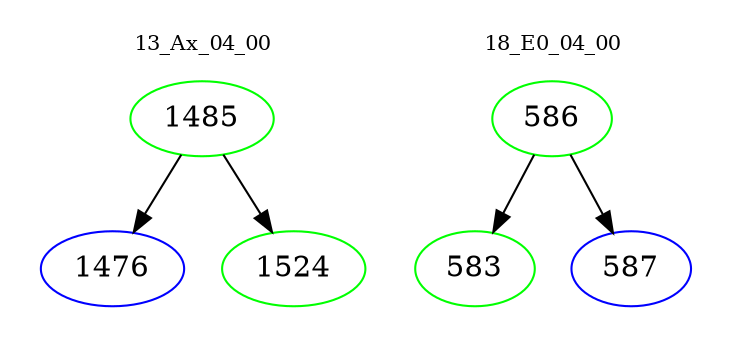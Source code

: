 digraph{
subgraph cluster_0 {
color = white
label = "13_Ax_04_00";
fontsize=10;
T0_1485 [label="1485", color="green"]
T0_1485 -> T0_1476 [color="black"]
T0_1476 [label="1476", color="blue"]
T0_1485 -> T0_1524 [color="black"]
T0_1524 [label="1524", color="green"]
}
subgraph cluster_1 {
color = white
label = "18_E0_04_00";
fontsize=10;
T1_586 [label="586", color="green"]
T1_586 -> T1_583 [color="black"]
T1_583 [label="583", color="green"]
T1_586 -> T1_587 [color="black"]
T1_587 [label="587", color="blue"]
}
}
